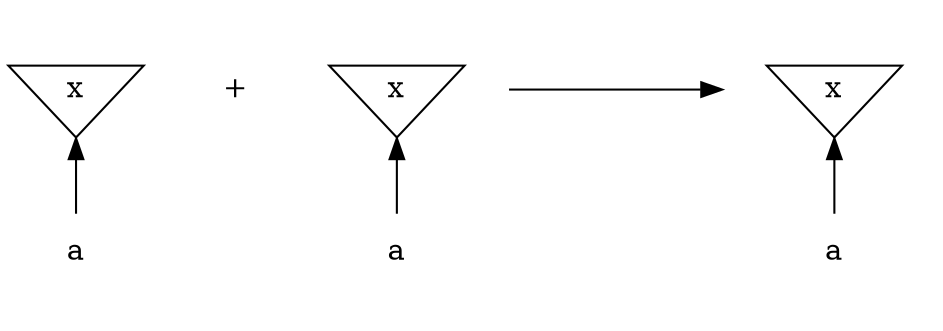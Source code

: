 digraph "" {
    graph[dpi="60";compound="true"];

    subgraph L {
        node[shape="none"];
        left[shape="invtriangle";label="x"];
        leftroot[label="a"];

        left -> leftroot[dir="back"];
    }

    subgraph AB {
        temp1[shape="none";label="+"];
    }

    subgraph R {
        right[shape="invtriangle";label="x"];
        rightroot[shape="none";label="a"];

        right -> rightroot[dir="back"];
    }

    subgraph BC {
        node[color="invis";shape="point"];
        temp2b;
        temp2c;

        temp2b -> temp2c[constraint="false";label="wwwwwww";fontcolor="invis"];
    }

    subgraph clusterRes {
        color="invis";
        result[shape="invtriangle";label="x"];
        resultroot[shape="none";label="a"];

        result -> resultroot[dir="back"];
    }
}
